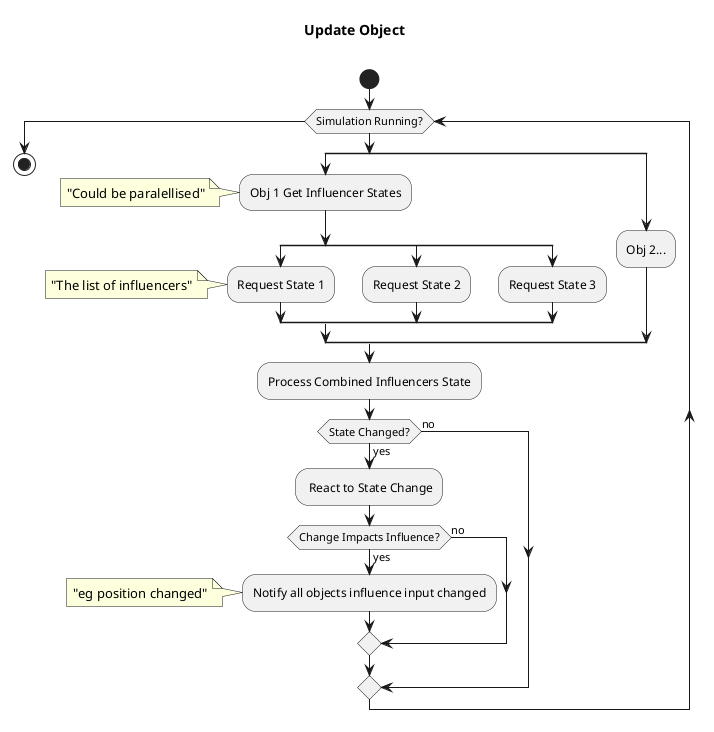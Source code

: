 @startuml

title Update Object \n

start

while (Simulation Running?) 

split
:Obj 1 Get Influencer States;

note left
  "Could be paralellised"
  end note
  
split
  :Request State 1;
    note left
      "The list of influencers"
    end note
 
split again
  :Request State 2;
split again
  :Request State 3;
end split

split again
   :Obj 2...;
end split
   

:Process Combined Influencers State;

if (State Changed?) then (yes)
  : React to State Change;
  if (Change Impacts Influence?) then (yes)
   :Notify all objects influence input changed;
   
   note left
     "eg position changed"
     end note
     
  else (no)
  endif
else (no)
  
endif

endwhile


stop

@enduml
